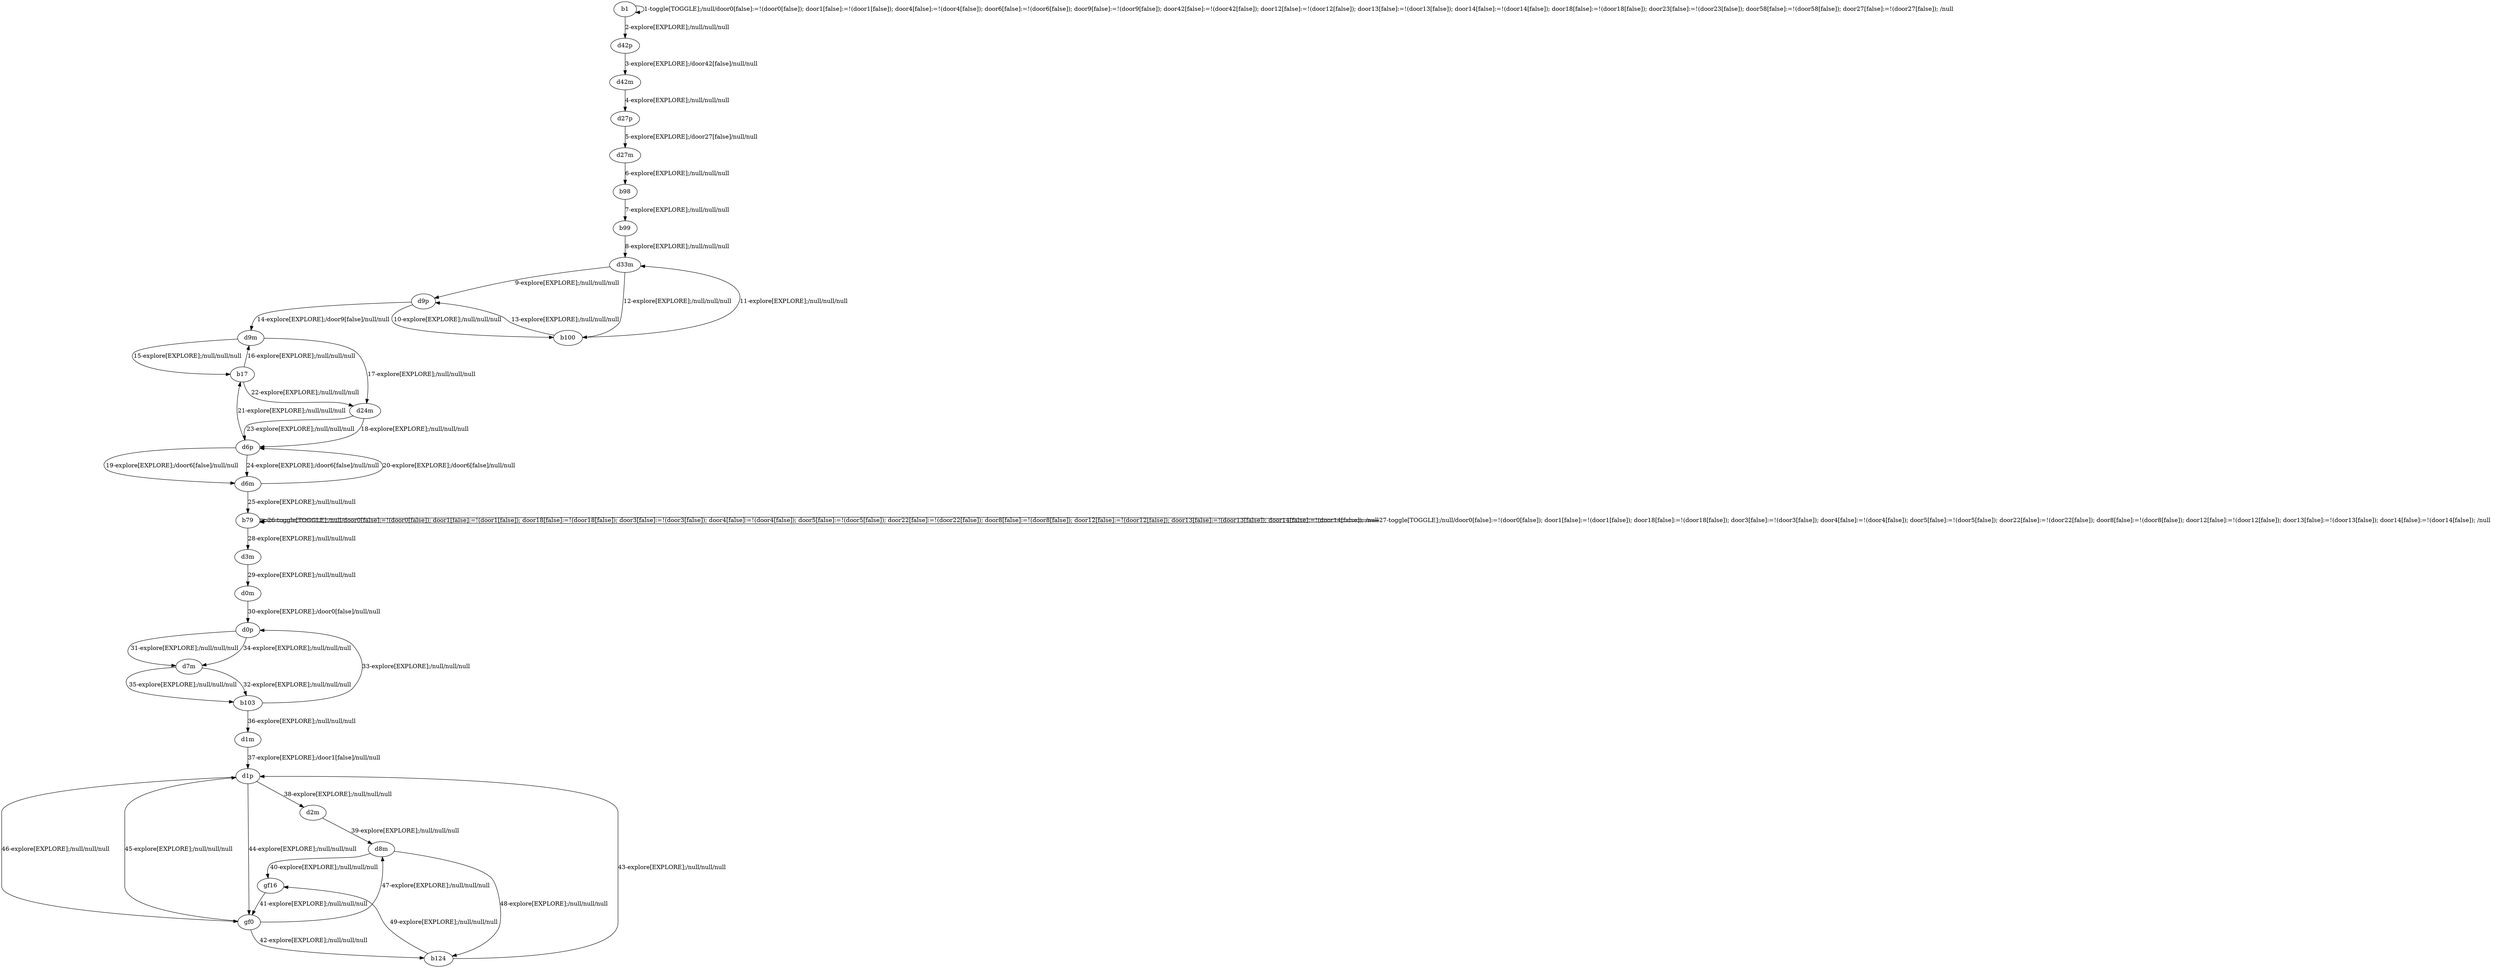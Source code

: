 # Total number of goals covered by this test: 1
# b124 --> gf16

digraph g {
"b1" -> "b1" [label = "1-toggle[TOGGLE];/null/door0[false]:=!(door0[false]); door1[false]:=!(door1[false]); door4[false]:=!(door4[false]); door6[false]:=!(door6[false]); door9[false]:=!(door9[false]); door42[false]:=!(door42[false]); door12[false]:=!(door12[false]); door13[false]:=!(door13[false]); door14[false]:=!(door14[false]); door18[false]:=!(door18[false]); door23[false]:=!(door23[false]); door58[false]:=!(door58[false]); door27[false]:=!(door27[false]); /null"];
"b1" -> "d42p" [label = "2-explore[EXPLORE];/null/null/null"];
"d42p" -> "d42m" [label = "3-explore[EXPLORE];/door42[false]/null/null"];
"d42m" -> "d27p" [label = "4-explore[EXPLORE];/null/null/null"];
"d27p" -> "d27m" [label = "5-explore[EXPLORE];/door27[false]/null/null"];
"d27m" -> "b98" [label = "6-explore[EXPLORE];/null/null/null"];
"b98" -> "b99" [label = "7-explore[EXPLORE];/null/null/null"];
"b99" -> "d33m" [label = "8-explore[EXPLORE];/null/null/null"];
"d33m" -> "d9p" [label = "9-explore[EXPLORE];/null/null/null"];
"d9p" -> "b100" [label = "10-explore[EXPLORE];/null/null/null"];
"b100" -> "d33m" [label = "11-explore[EXPLORE];/null/null/null"];
"d33m" -> "b100" [label = "12-explore[EXPLORE];/null/null/null"];
"b100" -> "d9p" [label = "13-explore[EXPLORE];/null/null/null"];
"d9p" -> "d9m" [label = "14-explore[EXPLORE];/door9[false]/null/null"];
"d9m" -> "b17" [label = "15-explore[EXPLORE];/null/null/null"];
"b17" -> "d9m" [label = "16-explore[EXPLORE];/null/null/null"];
"d9m" -> "d24m" [label = "17-explore[EXPLORE];/null/null/null"];
"d24m" -> "d6p" [label = "18-explore[EXPLORE];/null/null/null"];
"d6p" -> "d6m" [label = "19-explore[EXPLORE];/door6[false]/null/null"];
"d6m" -> "d6p" [label = "20-explore[EXPLORE];/door6[false]/null/null"];
"d6p" -> "b17" [label = "21-explore[EXPLORE];/null/null/null"];
"b17" -> "d24m" [label = "22-explore[EXPLORE];/null/null/null"];
"d24m" -> "d6p" [label = "23-explore[EXPLORE];/null/null/null"];
"d6p" -> "d6m" [label = "24-explore[EXPLORE];/door6[false]/null/null"];
"d6m" -> "b79" [label = "25-explore[EXPLORE];/null/null/null"];
"b79" -> "b79" [label = "26-toggle[TOGGLE];/null/door0[false]:=!(door0[false]); door1[false]:=!(door1[false]); door18[false]:=!(door18[false]); door3[false]:=!(door3[false]); door4[false]:=!(door4[false]); door5[false]:=!(door5[false]); door22[false]:=!(door22[false]); door8[false]:=!(door8[false]); door12[false]:=!(door12[false]); door13[false]:=!(door13[false]); door14[false]:=!(door14[false]); /null"];
"b79" -> "b79" [label = "27-toggle[TOGGLE];/null/door0[false]:=!(door0[false]); door1[false]:=!(door1[false]); door18[false]:=!(door18[false]); door3[false]:=!(door3[false]); door4[false]:=!(door4[false]); door5[false]:=!(door5[false]); door22[false]:=!(door22[false]); door8[false]:=!(door8[false]); door12[false]:=!(door12[false]); door13[false]:=!(door13[false]); door14[false]:=!(door14[false]); /null"];
"b79" -> "d3m" [label = "28-explore[EXPLORE];/null/null/null"];
"d3m" -> "d0m" [label = "29-explore[EXPLORE];/null/null/null"];
"d0m" -> "d0p" [label = "30-explore[EXPLORE];/door0[false]/null/null"];
"d0p" -> "d7m" [label = "31-explore[EXPLORE];/null/null/null"];
"d7m" -> "b103" [label = "32-explore[EXPLORE];/null/null/null"];
"b103" -> "d0p" [label = "33-explore[EXPLORE];/null/null/null"];
"d0p" -> "d7m" [label = "34-explore[EXPLORE];/null/null/null"];
"d7m" -> "b103" [label = "35-explore[EXPLORE];/null/null/null"];
"b103" -> "d1m" [label = "36-explore[EXPLORE];/null/null/null"];
"d1m" -> "d1p" [label = "37-explore[EXPLORE];/door1[false]/null/null"];
"d1p" -> "d2m" [label = "38-explore[EXPLORE];/null/null/null"];
"d2m" -> "d8m" [label = "39-explore[EXPLORE];/null/null/null"];
"d8m" -> "gf16" [label = "40-explore[EXPLORE];/null/null/null"];
"gf16" -> "gf0" [label = "41-explore[EXPLORE];/null/null/null"];
"gf0" -> "b124" [label = "42-explore[EXPLORE];/null/null/null"];
"b124" -> "d1p" [label = "43-explore[EXPLORE];/null/null/null"];
"d1p" -> "gf0" [label = "44-explore[EXPLORE];/null/null/null"];
"gf0" -> "d1p" [label = "45-explore[EXPLORE];/null/null/null"];
"d1p" -> "gf0" [label = "46-explore[EXPLORE];/null/null/null"];
"gf0" -> "d8m" [label = "47-explore[EXPLORE];/null/null/null"];
"d8m" -> "b124" [label = "48-explore[EXPLORE];/null/null/null"];
"b124" -> "gf16" [label = "49-explore[EXPLORE];/null/null/null"];
}